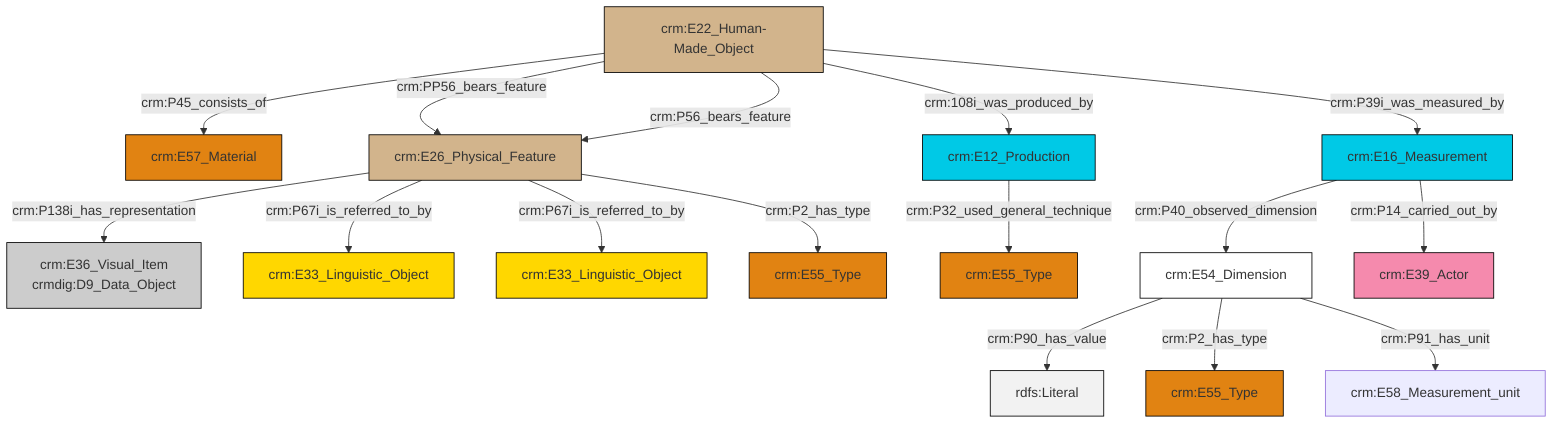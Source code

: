 graph TD
classDef Literal fill:#f2f2f2,stroke:#000000;
classDef CRM_Entity fill:#FFFFFF,stroke:#000000;
classDef Temporal_Entity fill:#00C9E6, stroke:#000000;
classDef Type fill:#E18312, stroke:#000000;
classDef Time-Span fill:#2C9C91, stroke:#000000;
classDef Appellation fill:#FFEB7F, stroke:#000000;
classDef Place fill:#008836, stroke:#000000;
classDef Persistent_Item fill:#B266B2, stroke:#000000;
classDef Conceptual_Object fill:#FFD700, stroke:#000000;
classDef Physical_Thing fill:#D2B48C, stroke:#000000;
classDef Actor fill:#f58aad, stroke:#000000;
classDef PC_Classes fill:#4ce600, stroke:#000000;
classDef Multi fill:#cccccc,stroke:#000000;

6["crm:E22_Human-Made_Object"]:::Physical_Thing -->|crm:P45_consists_of| 7["crm:E57_Material"]:::Type
8["crm:E26_Physical_Feature"]:::Physical_Thing -->|crm:P138i_has_representation| 9["crm:E36_Visual_Item<br>crmdig:D9_Data_Object"]:::Multi
6["crm:E22_Human-Made_Object"]:::Physical_Thing -->|crm:PP56_bears_feature| 8["crm:E26_Physical_Feature"]:::Physical_Thing
17["crm:E12_Production"]:::Temporal_Entity -->|crm:P32_used_general_technique| 4["crm:E55_Type"]:::Type
2["crm:E54_Dimension"]:::CRM_Entity -->|crm:P90_has_value| 18[rdfs:Literal]:::Literal
2["crm:E54_Dimension"]:::CRM_Entity -->|crm:P2_has_type| 19["crm:E55_Type"]:::Type
6["crm:E22_Human-Made_Object"]:::Physical_Thing -->|crm:P56_bears_feature| 8["crm:E26_Physical_Feature"]:::Physical_Thing
22["crm:E16_Measurement"]:::Temporal_Entity -->|crm:P40_observed_dimension| 2["crm:E54_Dimension"]:::CRM_Entity
2["crm:E54_Dimension"]:::CRM_Entity -->|crm:P91_has_unit| 10["crm:E58_Measurement_unit"]:::Default
22["crm:E16_Measurement"]:::Temporal_Entity -->|crm:P14_carried_out_by| 20["crm:E39_Actor"]:::Actor
6["crm:E22_Human-Made_Object"]:::Physical_Thing -->|crm:108i_was_produced_by| 17["crm:E12_Production"]:::Temporal_Entity
8["crm:E26_Physical_Feature"]:::Physical_Thing -->|crm:P67i_is_referred_to_by| 12["crm:E33_Linguistic_Object"]:::Conceptual_Object
8["crm:E26_Physical_Feature"]:::Physical_Thing -->|crm:P67i_is_referred_to_by| 14["crm:E33_Linguistic_Object"]:::Conceptual_Object
6["crm:E22_Human-Made_Object"]:::Physical_Thing -->|crm:P39i_was_measured_by| 22["crm:E16_Measurement"]:::Temporal_Entity
8["crm:E26_Physical_Feature"]:::Physical_Thing -->|crm:P2_has_type| 0["crm:E55_Type"]:::Type